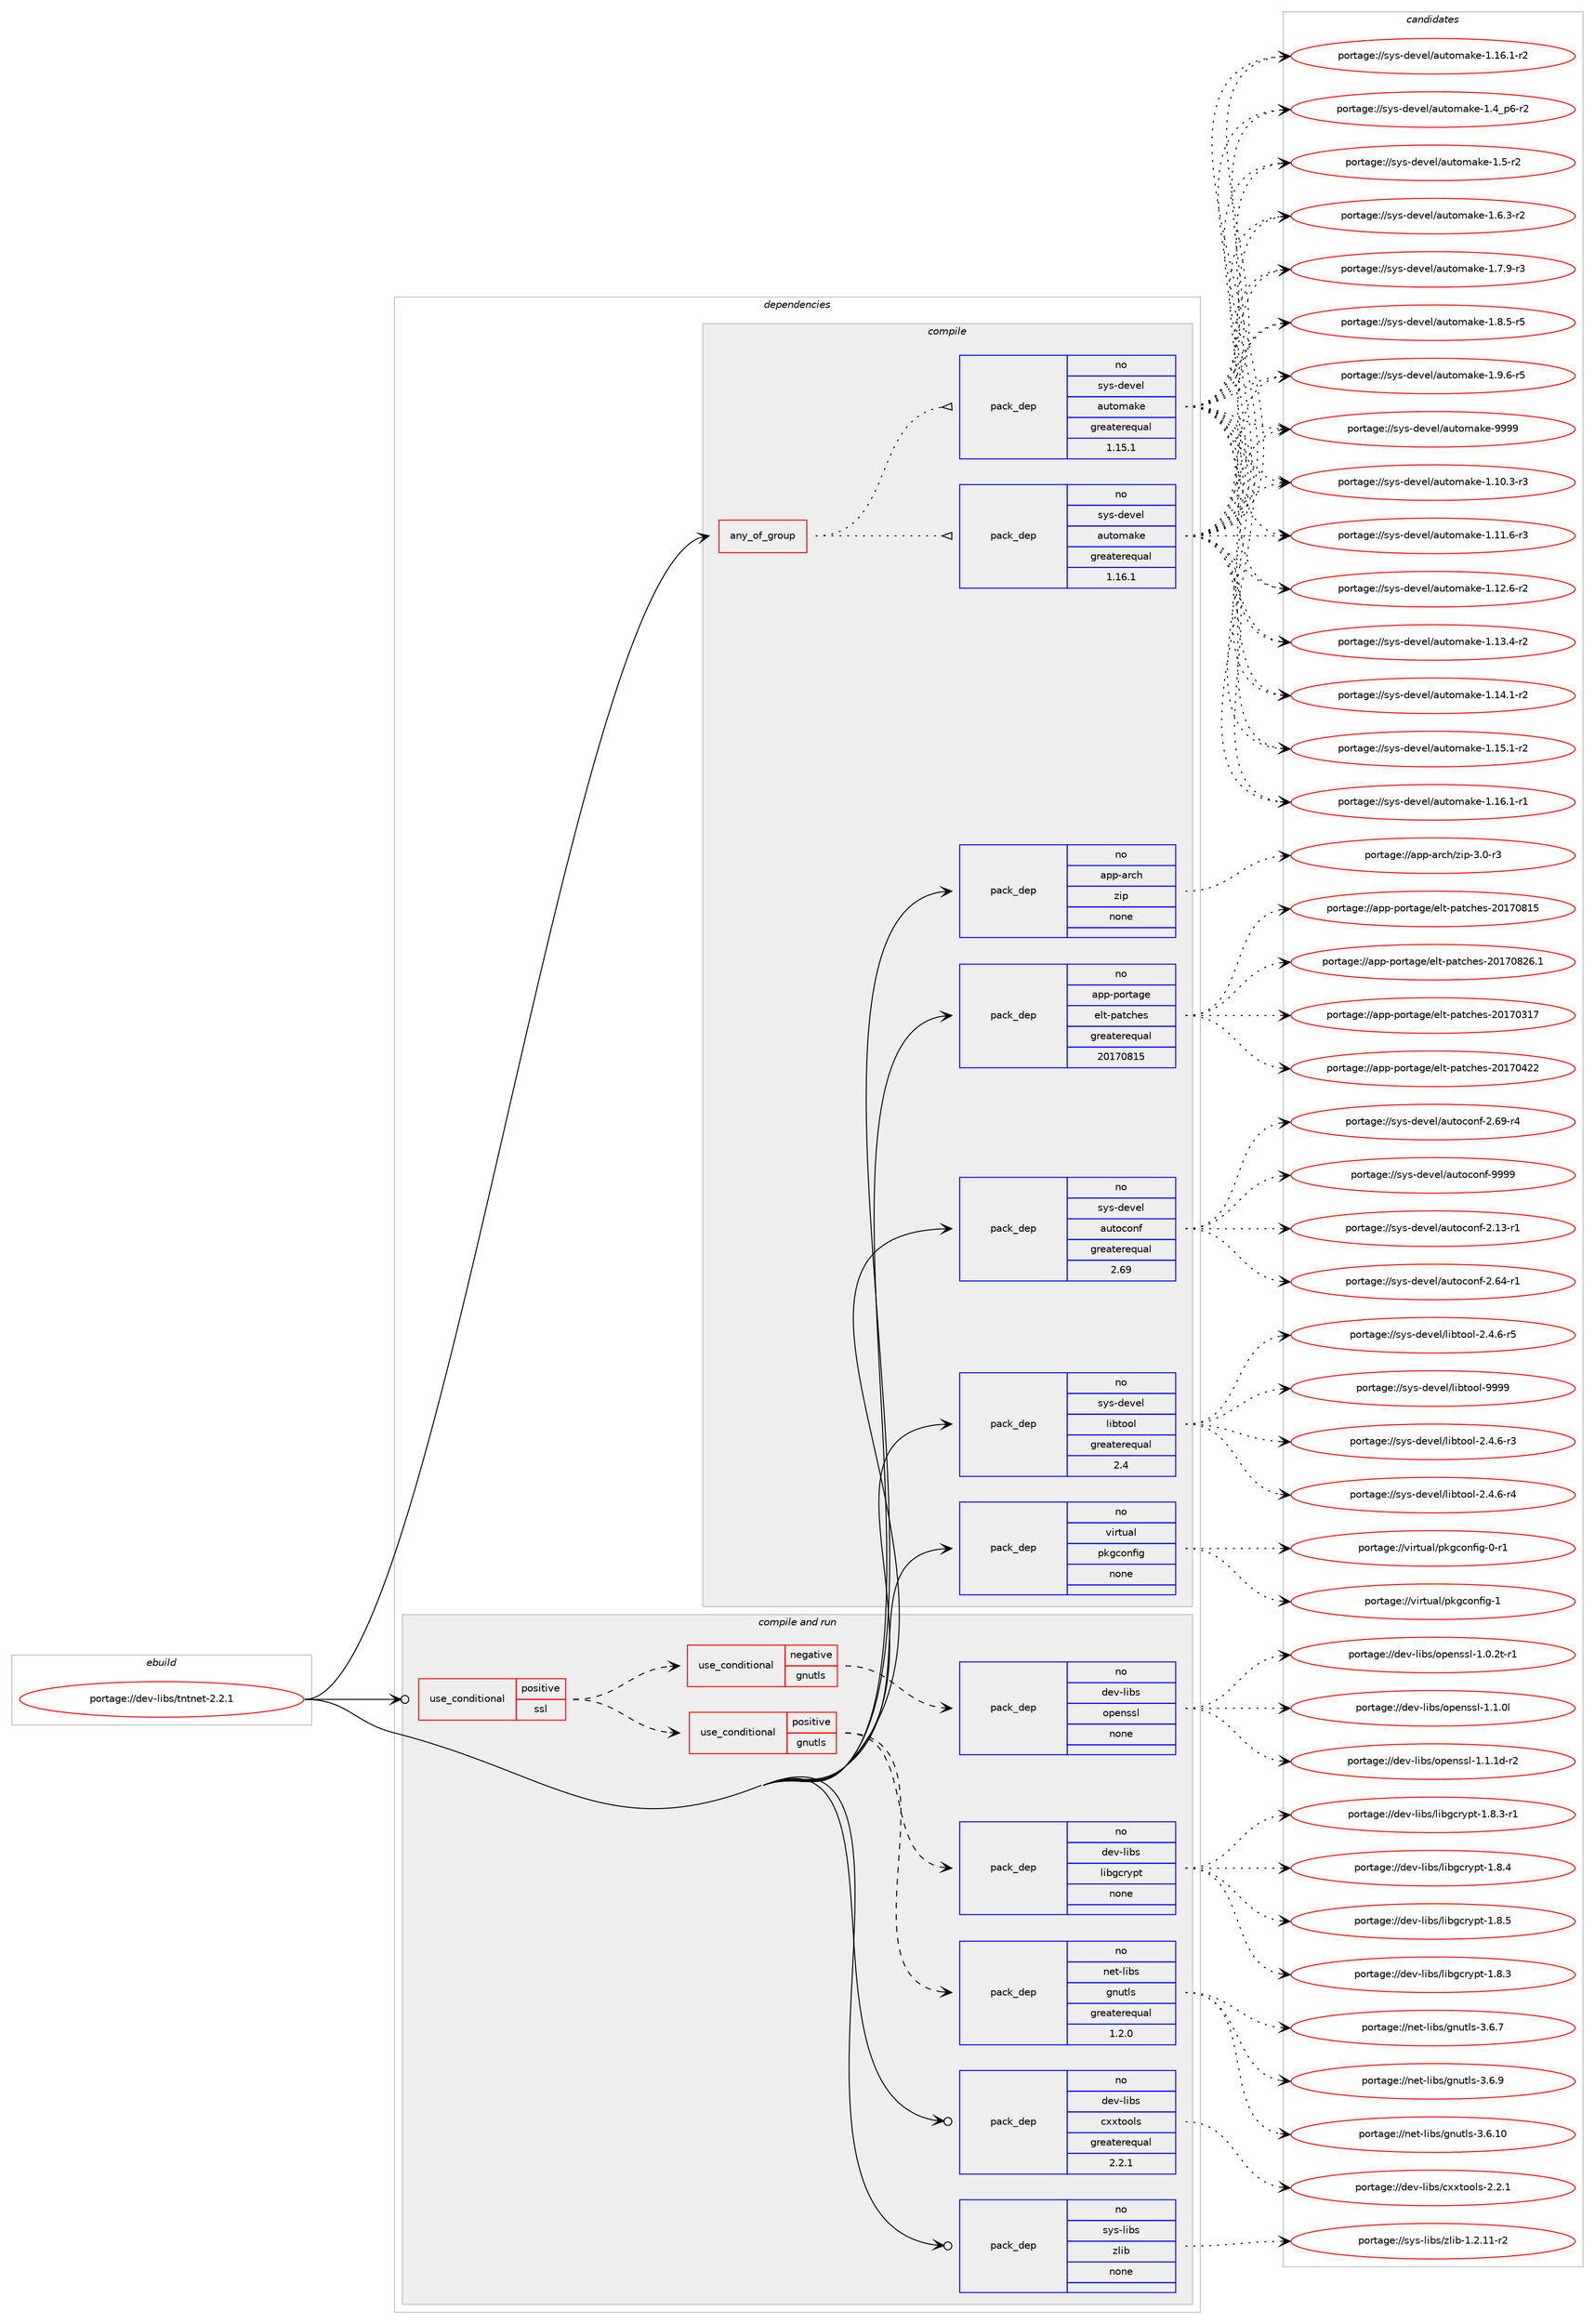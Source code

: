 digraph prolog {

# *************
# Graph options
# *************

newrank=true;
concentrate=true;
compound=true;
graph [rankdir=LR,fontname=Helvetica,fontsize=10,ranksep=1.5];#, ranksep=2.5, nodesep=0.2];
edge  [arrowhead=vee];
node  [fontname=Helvetica,fontsize=10];

# **********
# The ebuild
# **********

subgraph cluster_leftcol {
color=gray;
rank=same;
label=<<i>ebuild</i>>;
id [label="portage://dev-libs/tntnet-2.2.1", color=red, width=4, href="../dev-libs/tntnet-2.2.1.svg"];
}

# ****************
# The dependencies
# ****************

subgraph cluster_midcol {
color=gray;
label=<<i>dependencies</i>>;
subgraph cluster_compile {
fillcolor="#eeeeee";
style=filled;
label=<<i>compile</i>>;
subgraph any3056 {
dependency104065 [label=<<TABLE BORDER="0" CELLBORDER="1" CELLSPACING="0" CELLPADDING="4"><TR><TD CELLPADDING="10">any_of_group</TD></TR></TABLE>>, shape=none, color=red];subgraph pack79082 {
dependency104066 [label=<<TABLE BORDER="0" CELLBORDER="1" CELLSPACING="0" CELLPADDING="4" WIDTH="220"><TR><TD ROWSPAN="6" CELLPADDING="30">pack_dep</TD></TR><TR><TD WIDTH="110">no</TD></TR><TR><TD>sys-devel</TD></TR><TR><TD>automake</TD></TR><TR><TD>greaterequal</TD></TR><TR><TD>1.16.1</TD></TR></TABLE>>, shape=none, color=blue];
}
dependency104065:e -> dependency104066:w [weight=20,style="dotted",arrowhead="oinv"];
subgraph pack79083 {
dependency104067 [label=<<TABLE BORDER="0" CELLBORDER="1" CELLSPACING="0" CELLPADDING="4" WIDTH="220"><TR><TD ROWSPAN="6" CELLPADDING="30">pack_dep</TD></TR><TR><TD WIDTH="110">no</TD></TR><TR><TD>sys-devel</TD></TR><TR><TD>automake</TD></TR><TR><TD>greaterequal</TD></TR><TR><TD>1.15.1</TD></TR></TABLE>>, shape=none, color=blue];
}
dependency104065:e -> dependency104067:w [weight=20,style="dotted",arrowhead="oinv"];
}
id:e -> dependency104065:w [weight=20,style="solid",arrowhead="vee"];
subgraph pack79084 {
dependency104068 [label=<<TABLE BORDER="0" CELLBORDER="1" CELLSPACING="0" CELLPADDING="4" WIDTH="220"><TR><TD ROWSPAN="6" CELLPADDING="30">pack_dep</TD></TR><TR><TD WIDTH="110">no</TD></TR><TR><TD>app-arch</TD></TR><TR><TD>zip</TD></TR><TR><TD>none</TD></TR><TR><TD></TD></TR></TABLE>>, shape=none, color=blue];
}
id:e -> dependency104068:w [weight=20,style="solid",arrowhead="vee"];
subgraph pack79085 {
dependency104069 [label=<<TABLE BORDER="0" CELLBORDER="1" CELLSPACING="0" CELLPADDING="4" WIDTH="220"><TR><TD ROWSPAN="6" CELLPADDING="30">pack_dep</TD></TR><TR><TD WIDTH="110">no</TD></TR><TR><TD>app-portage</TD></TR><TR><TD>elt-patches</TD></TR><TR><TD>greaterequal</TD></TR><TR><TD>20170815</TD></TR></TABLE>>, shape=none, color=blue];
}
id:e -> dependency104069:w [weight=20,style="solid",arrowhead="vee"];
subgraph pack79086 {
dependency104070 [label=<<TABLE BORDER="0" CELLBORDER="1" CELLSPACING="0" CELLPADDING="4" WIDTH="220"><TR><TD ROWSPAN="6" CELLPADDING="30">pack_dep</TD></TR><TR><TD WIDTH="110">no</TD></TR><TR><TD>sys-devel</TD></TR><TR><TD>autoconf</TD></TR><TR><TD>greaterequal</TD></TR><TR><TD>2.69</TD></TR></TABLE>>, shape=none, color=blue];
}
id:e -> dependency104070:w [weight=20,style="solid",arrowhead="vee"];
subgraph pack79087 {
dependency104071 [label=<<TABLE BORDER="0" CELLBORDER="1" CELLSPACING="0" CELLPADDING="4" WIDTH="220"><TR><TD ROWSPAN="6" CELLPADDING="30">pack_dep</TD></TR><TR><TD WIDTH="110">no</TD></TR><TR><TD>sys-devel</TD></TR><TR><TD>libtool</TD></TR><TR><TD>greaterequal</TD></TR><TR><TD>2.4</TD></TR></TABLE>>, shape=none, color=blue];
}
id:e -> dependency104071:w [weight=20,style="solid",arrowhead="vee"];
subgraph pack79088 {
dependency104072 [label=<<TABLE BORDER="0" CELLBORDER="1" CELLSPACING="0" CELLPADDING="4" WIDTH="220"><TR><TD ROWSPAN="6" CELLPADDING="30">pack_dep</TD></TR><TR><TD WIDTH="110">no</TD></TR><TR><TD>virtual</TD></TR><TR><TD>pkgconfig</TD></TR><TR><TD>none</TD></TR><TR><TD></TD></TR></TABLE>>, shape=none, color=blue];
}
id:e -> dependency104072:w [weight=20,style="solid",arrowhead="vee"];
}
subgraph cluster_compileandrun {
fillcolor="#eeeeee";
style=filled;
label=<<i>compile and run</i>>;
subgraph cond21866 {
dependency104073 [label=<<TABLE BORDER="0" CELLBORDER="1" CELLSPACING="0" CELLPADDING="4"><TR><TD ROWSPAN="3" CELLPADDING="10">use_conditional</TD></TR><TR><TD>positive</TD></TR><TR><TD>ssl</TD></TR></TABLE>>, shape=none, color=red];
subgraph cond21867 {
dependency104074 [label=<<TABLE BORDER="0" CELLBORDER="1" CELLSPACING="0" CELLPADDING="4"><TR><TD ROWSPAN="3" CELLPADDING="10">use_conditional</TD></TR><TR><TD>positive</TD></TR><TR><TD>gnutls</TD></TR></TABLE>>, shape=none, color=red];
subgraph pack79089 {
dependency104075 [label=<<TABLE BORDER="0" CELLBORDER="1" CELLSPACING="0" CELLPADDING="4" WIDTH="220"><TR><TD ROWSPAN="6" CELLPADDING="30">pack_dep</TD></TR><TR><TD WIDTH="110">no</TD></TR><TR><TD>net-libs</TD></TR><TR><TD>gnutls</TD></TR><TR><TD>greaterequal</TD></TR><TR><TD>1.2.0</TD></TR></TABLE>>, shape=none, color=blue];
}
dependency104074:e -> dependency104075:w [weight=20,style="dashed",arrowhead="vee"];
subgraph pack79090 {
dependency104076 [label=<<TABLE BORDER="0" CELLBORDER="1" CELLSPACING="0" CELLPADDING="4" WIDTH="220"><TR><TD ROWSPAN="6" CELLPADDING="30">pack_dep</TD></TR><TR><TD WIDTH="110">no</TD></TR><TR><TD>dev-libs</TD></TR><TR><TD>libgcrypt</TD></TR><TR><TD>none</TD></TR><TR><TD></TD></TR></TABLE>>, shape=none, color=blue];
}
dependency104074:e -> dependency104076:w [weight=20,style="dashed",arrowhead="vee"];
}
dependency104073:e -> dependency104074:w [weight=20,style="dashed",arrowhead="vee"];
subgraph cond21868 {
dependency104077 [label=<<TABLE BORDER="0" CELLBORDER="1" CELLSPACING="0" CELLPADDING="4"><TR><TD ROWSPAN="3" CELLPADDING="10">use_conditional</TD></TR><TR><TD>negative</TD></TR><TR><TD>gnutls</TD></TR></TABLE>>, shape=none, color=red];
subgraph pack79091 {
dependency104078 [label=<<TABLE BORDER="0" CELLBORDER="1" CELLSPACING="0" CELLPADDING="4" WIDTH="220"><TR><TD ROWSPAN="6" CELLPADDING="30">pack_dep</TD></TR><TR><TD WIDTH="110">no</TD></TR><TR><TD>dev-libs</TD></TR><TR><TD>openssl</TD></TR><TR><TD>none</TD></TR><TR><TD></TD></TR></TABLE>>, shape=none, color=blue];
}
dependency104077:e -> dependency104078:w [weight=20,style="dashed",arrowhead="vee"];
}
dependency104073:e -> dependency104077:w [weight=20,style="dashed",arrowhead="vee"];
}
id:e -> dependency104073:w [weight=20,style="solid",arrowhead="odotvee"];
subgraph pack79092 {
dependency104079 [label=<<TABLE BORDER="0" CELLBORDER="1" CELLSPACING="0" CELLPADDING="4" WIDTH="220"><TR><TD ROWSPAN="6" CELLPADDING="30">pack_dep</TD></TR><TR><TD WIDTH="110">no</TD></TR><TR><TD>dev-libs</TD></TR><TR><TD>cxxtools</TD></TR><TR><TD>greaterequal</TD></TR><TR><TD>2.2.1</TD></TR></TABLE>>, shape=none, color=blue];
}
id:e -> dependency104079:w [weight=20,style="solid",arrowhead="odotvee"];
subgraph pack79093 {
dependency104080 [label=<<TABLE BORDER="0" CELLBORDER="1" CELLSPACING="0" CELLPADDING="4" WIDTH="220"><TR><TD ROWSPAN="6" CELLPADDING="30">pack_dep</TD></TR><TR><TD WIDTH="110">no</TD></TR><TR><TD>sys-libs</TD></TR><TR><TD>zlib</TD></TR><TR><TD>none</TD></TR><TR><TD></TD></TR></TABLE>>, shape=none, color=blue];
}
id:e -> dependency104080:w [weight=20,style="solid",arrowhead="odotvee"];
}
subgraph cluster_run {
fillcolor="#eeeeee";
style=filled;
label=<<i>run</i>>;
}
}

# **************
# The candidates
# **************

subgraph cluster_choices {
rank=same;
color=gray;
label=<<i>candidates</i>>;

subgraph choice79082 {
color=black;
nodesep=1;
choiceportage11512111545100101118101108479711711611110997107101454946494846514511451 [label="portage://sys-devel/automake-1.10.3-r3", color=red, width=4,href="../sys-devel/automake-1.10.3-r3.svg"];
choiceportage11512111545100101118101108479711711611110997107101454946494946544511451 [label="portage://sys-devel/automake-1.11.6-r3", color=red, width=4,href="../sys-devel/automake-1.11.6-r3.svg"];
choiceportage11512111545100101118101108479711711611110997107101454946495046544511450 [label="portage://sys-devel/automake-1.12.6-r2", color=red, width=4,href="../sys-devel/automake-1.12.6-r2.svg"];
choiceportage11512111545100101118101108479711711611110997107101454946495146524511450 [label="portage://sys-devel/automake-1.13.4-r2", color=red, width=4,href="../sys-devel/automake-1.13.4-r2.svg"];
choiceportage11512111545100101118101108479711711611110997107101454946495246494511450 [label="portage://sys-devel/automake-1.14.1-r2", color=red, width=4,href="../sys-devel/automake-1.14.1-r2.svg"];
choiceportage11512111545100101118101108479711711611110997107101454946495346494511450 [label="portage://sys-devel/automake-1.15.1-r2", color=red, width=4,href="../sys-devel/automake-1.15.1-r2.svg"];
choiceportage11512111545100101118101108479711711611110997107101454946495446494511449 [label="portage://sys-devel/automake-1.16.1-r1", color=red, width=4,href="../sys-devel/automake-1.16.1-r1.svg"];
choiceportage11512111545100101118101108479711711611110997107101454946495446494511450 [label="portage://sys-devel/automake-1.16.1-r2", color=red, width=4,href="../sys-devel/automake-1.16.1-r2.svg"];
choiceportage115121115451001011181011084797117116111109971071014549465295112544511450 [label="portage://sys-devel/automake-1.4_p6-r2", color=red, width=4,href="../sys-devel/automake-1.4_p6-r2.svg"];
choiceportage11512111545100101118101108479711711611110997107101454946534511450 [label="portage://sys-devel/automake-1.5-r2", color=red, width=4,href="../sys-devel/automake-1.5-r2.svg"];
choiceportage115121115451001011181011084797117116111109971071014549465446514511450 [label="portage://sys-devel/automake-1.6.3-r2", color=red, width=4,href="../sys-devel/automake-1.6.3-r2.svg"];
choiceportage115121115451001011181011084797117116111109971071014549465546574511451 [label="portage://sys-devel/automake-1.7.9-r3", color=red, width=4,href="../sys-devel/automake-1.7.9-r3.svg"];
choiceportage115121115451001011181011084797117116111109971071014549465646534511453 [label="portage://sys-devel/automake-1.8.5-r5", color=red, width=4,href="../sys-devel/automake-1.8.5-r5.svg"];
choiceportage115121115451001011181011084797117116111109971071014549465746544511453 [label="portage://sys-devel/automake-1.9.6-r5", color=red, width=4,href="../sys-devel/automake-1.9.6-r5.svg"];
choiceportage115121115451001011181011084797117116111109971071014557575757 [label="portage://sys-devel/automake-9999", color=red, width=4,href="../sys-devel/automake-9999.svg"];
dependency104066:e -> choiceportage11512111545100101118101108479711711611110997107101454946494846514511451:w [style=dotted,weight="100"];
dependency104066:e -> choiceportage11512111545100101118101108479711711611110997107101454946494946544511451:w [style=dotted,weight="100"];
dependency104066:e -> choiceportage11512111545100101118101108479711711611110997107101454946495046544511450:w [style=dotted,weight="100"];
dependency104066:e -> choiceportage11512111545100101118101108479711711611110997107101454946495146524511450:w [style=dotted,weight="100"];
dependency104066:e -> choiceportage11512111545100101118101108479711711611110997107101454946495246494511450:w [style=dotted,weight="100"];
dependency104066:e -> choiceportage11512111545100101118101108479711711611110997107101454946495346494511450:w [style=dotted,weight="100"];
dependency104066:e -> choiceportage11512111545100101118101108479711711611110997107101454946495446494511449:w [style=dotted,weight="100"];
dependency104066:e -> choiceportage11512111545100101118101108479711711611110997107101454946495446494511450:w [style=dotted,weight="100"];
dependency104066:e -> choiceportage115121115451001011181011084797117116111109971071014549465295112544511450:w [style=dotted,weight="100"];
dependency104066:e -> choiceportage11512111545100101118101108479711711611110997107101454946534511450:w [style=dotted,weight="100"];
dependency104066:e -> choiceportage115121115451001011181011084797117116111109971071014549465446514511450:w [style=dotted,weight="100"];
dependency104066:e -> choiceportage115121115451001011181011084797117116111109971071014549465546574511451:w [style=dotted,weight="100"];
dependency104066:e -> choiceportage115121115451001011181011084797117116111109971071014549465646534511453:w [style=dotted,weight="100"];
dependency104066:e -> choiceportage115121115451001011181011084797117116111109971071014549465746544511453:w [style=dotted,weight="100"];
dependency104066:e -> choiceportage115121115451001011181011084797117116111109971071014557575757:w [style=dotted,weight="100"];
}
subgraph choice79083 {
color=black;
nodesep=1;
choiceportage11512111545100101118101108479711711611110997107101454946494846514511451 [label="portage://sys-devel/automake-1.10.3-r3", color=red, width=4,href="../sys-devel/automake-1.10.3-r3.svg"];
choiceportage11512111545100101118101108479711711611110997107101454946494946544511451 [label="portage://sys-devel/automake-1.11.6-r3", color=red, width=4,href="../sys-devel/automake-1.11.6-r3.svg"];
choiceportage11512111545100101118101108479711711611110997107101454946495046544511450 [label="portage://sys-devel/automake-1.12.6-r2", color=red, width=4,href="../sys-devel/automake-1.12.6-r2.svg"];
choiceportage11512111545100101118101108479711711611110997107101454946495146524511450 [label="portage://sys-devel/automake-1.13.4-r2", color=red, width=4,href="../sys-devel/automake-1.13.4-r2.svg"];
choiceportage11512111545100101118101108479711711611110997107101454946495246494511450 [label="portage://sys-devel/automake-1.14.1-r2", color=red, width=4,href="../sys-devel/automake-1.14.1-r2.svg"];
choiceportage11512111545100101118101108479711711611110997107101454946495346494511450 [label="portage://sys-devel/automake-1.15.1-r2", color=red, width=4,href="../sys-devel/automake-1.15.1-r2.svg"];
choiceportage11512111545100101118101108479711711611110997107101454946495446494511449 [label="portage://sys-devel/automake-1.16.1-r1", color=red, width=4,href="../sys-devel/automake-1.16.1-r1.svg"];
choiceportage11512111545100101118101108479711711611110997107101454946495446494511450 [label="portage://sys-devel/automake-1.16.1-r2", color=red, width=4,href="../sys-devel/automake-1.16.1-r2.svg"];
choiceportage115121115451001011181011084797117116111109971071014549465295112544511450 [label="portage://sys-devel/automake-1.4_p6-r2", color=red, width=4,href="../sys-devel/automake-1.4_p6-r2.svg"];
choiceportage11512111545100101118101108479711711611110997107101454946534511450 [label="portage://sys-devel/automake-1.5-r2", color=red, width=4,href="../sys-devel/automake-1.5-r2.svg"];
choiceportage115121115451001011181011084797117116111109971071014549465446514511450 [label="portage://sys-devel/automake-1.6.3-r2", color=red, width=4,href="../sys-devel/automake-1.6.3-r2.svg"];
choiceportage115121115451001011181011084797117116111109971071014549465546574511451 [label="portage://sys-devel/automake-1.7.9-r3", color=red, width=4,href="../sys-devel/automake-1.7.9-r3.svg"];
choiceportage115121115451001011181011084797117116111109971071014549465646534511453 [label="portage://sys-devel/automake-1.8.5-r5", color=red, width=4,href="../sys-devel/automake-1.8.5-r5.svg"];
choiceportage115121115451001011181011084797117116111109971071014549465746544511453 [label="portage://sys-devel/automake-1.9.6-r5", color=red, width=4,href="../sys-devel/automake-1.9.6-r5.svg"];
choiceportage115121115451001011181011084797117116111109971071014557575757 [label="portage://sys-devel/automake-9999", color=red, width=4,href="../sys-devel/automake-9999.svg"];
dependency104067:e -> choiceportage11512111545100101118101108479711711611110997107101454946494846514511451:w [style=dotted,weight="100"];
dependency104067:e -> choiceportage11512111545100101118101108479711711611110997107101454946494946544511451:w [style=dotted,weight="100"];
dependency104067:e -> choiceportage11512111545100101118101108479711711611110997107101454946495046544511450:w [style=dotted,weight="100"];
dependency104067:e -> choiceportage11512111545100101118101108479711711611110997107101454946495146524511450:w [style=dotted,weight="100"];
dependency104067:e -> choiceportage11512111545100101118101108479711711611110997107101454946495246494511450:w [style=dotted,weight="100"];
dependency104067:e -> choiceportage11512111545100101118101108479711711611110997107101454946495346494511450:w [style=dotted,weight="100"];
dependency104067:e -> choiceportage11512111545100101118101108479711711611110997107101454946495446494511449:w [style=dotted,weight="100"];
dependency104067:e -> choiceportage11512111545100101118101108479711711611110997107101454946495446494511450:w [style=dotted,weight="100"];
dependency104067:e -> choiceportage115121115451001011181011084797117116111109971071014549465295112544511450:w [style=dotted,weight="100"];
dependency104067:e -> choiceportage11512111545100101118101108479711711611110997107101454946534511450:w [style=dotted,weight="100"];
dependency104067:e -> choiceportage115121115451001011181011084797117116111109971071014549465446514511450:w [style=dotted,weight="100"];
dependency104067:e -> choiceportage115121115451001011181011084797117116111109971071014549465546574511451:w [style=dotted,weight="100"];
dependency104067:e -> choiceportage115121115451001011181011084797117116111109971071014549465646534511453:w [style=dotted,weight="100"];
dependency104067:e -> choiceportage115121115451001011181011084797117116111109971071014549465746544511453:w [style=dotted,weight="100"];
dependency104067:e -> choiceportage115121115451001011181011084797117116111109971071014557575757:w [style=dotted,weight="100"];
}
subgraph choice79084 {
color=black;
nodesep=1;
choiceportage9711211245971149910447122105112455146484511451 [label="portage://app-arch/zip-3.0-r3", color=red, width=4,href="../app-arch/zip-3.0-r3.svg"];
dependency104068:e -> choiceportage9711211245971149910447122105112455146484511451:w [style=dotted,weight="100"];
}
subgraph choice79085 {
color=black;
nodesep=1;
choiceportage97112112451121111141169710310147101108116451129711699104101115455048495548514955 [label="portage://app-portage/elt-patches-20170317", color=red, width=4,href="../app-portage/elt-patches-20170317.svg"];
choiceportage97112112451121111141169710310147101108116451129711699104101115455048495548525050 [label="portage://app-portage/elt-patches-20170422", color=red, width=4,href="../app-portage/elt-patches-20170422.svg"];
choiceportage97112112451121111141169710310147101108116451129711699104101115455048495548564953 [label="portage://app-portage/elt-patches-20170815", color=red, width=4,href="../app-portage/elt-patches-20170815.svg"];
choiceportage971121124511211111411697103101471011081164511297116991041011154550484955485650544649 [label="portage://app-portage/elt-patches-20170826.1", color=red, width=4,href="../app-portage/elt-patches-20170826.1.svg"];
dependency104069:e -> choiceportage97112112451121111141169710310147101108116451129711699104101115455048495548514955:w [style=dotted,weight="100"];
dependency104069:e -> choiceportage97112112451121111141169710310147101108116451129711699104101115455048495548525050:w [style=dotted,weight="100"];
dependency104069:e -> choiceportage97112112451121111141169710310147101108116451129711699104101115455048495548564953:w [style=dotted,weight="100"];
dependency104069:e -> choiceportage971121124511211111411697103101471011081164511297116991041011154550484955485650544649:w [style=dotted,weight="100"];
}
subgraph choice79086 {
color=black;
nodesep=1;
choiceportage1151211154510010111810110847971171161119911111010245504649514511449 [label="portage://sys-devel/autoconf-2.13-r1", color=red, width=4,href="../sys-devel/autoconf-2.13-r1.svg"];
choiceportage1151211154510010111810110847971171161119911111010245504654524511449 [label="portage://sys-devel/autoconf-2.64-r1", color=red, width=4,href="../sys-devel/autoconf-2.64-r1.svg"];
choiceportage1151211154510010111810110847971171161119911111010245504654574511452 [label="portage://sys-devel/autoconf-2.69-r4", color=red, width=4,href="../sys-devel/autoconf-2.69-r4.svg"];
choiceportage115121115451001011181011084797117116111991111101024557575757 [label="portage://sys-devel/autoconf-9999", color=red, width=4,href="../sys-devel/autoconf-9999.svg"];
dependency104070:e -> choiceportage1151211154510010111810110847971171161119911111010245504649514511449:w [style=dotted,weight="100"];
dependency104070:e -> choiceportage1151211154510010111810110847971171161119911111010245504654524511449:w [style=dotted,weight="100"];
dependency104070:e -> choiceportage1151211154510010111810110847971171161119911111010245504654574511452:w [style=dotted,weight="100"];
dependency104070:e -> choiceportage115121115451001011181011084797117116111991111101024557575757:w [style=dotted,weight="100"];
}
subgraph choice79087 {
color=black;
nodesep=1;
choiceportage1151211154510010111810110847108105981161111111084550465246544511451 [label="portage://sys-devel/libtool-2.4.6-r3", color=red, width=4,href="../sys-devel/libtool-2.4.6-r3.svg"];
choiceportage1151211154510010111810110847108105981161111111084550465246544511452 [label="portage://sys-devel/libtool-2.4.6-r4", color=red, width=4,href="../sys-devel/libtool-2.4.6-r4.svg"];
choiceportage1151211154510010111810110847108105981161111111084550465246544511453 [label="portage://sys-devel/libtool-2.4.6-r5", color=red, width=4,href="../sys-devel/libtool-2.4.6-r5.svg"];
choiceportage1151211154510010111810110847108105981161111111084557575757 [label="portage://sys-devel/libtool-9999", color=red, width=4,href="../sys-devel/libtool-9999.svg"];
dependency104071:e -> choiceportage1151211154510010111810110847108105981161111111084550465246544511451:w [style=dotted,weight="100"];
dependency104071:e -> choiceportage1151211154510010111810110847108105981161111111084550465246544511452:w [style=dotted,weight="100"];
dependency104071:e -> choiceportage1151211154510010111810110847108105981161111111084550465246544511453:w [style=dotted,weight="100"];
dependency104071:e -> choiceportage1151211154510010111810110847108105981161111111084557575757:w [style=dotted,weight="100"];
}
subgraph choice79088 {
color=black;
nodesep=1;
choiceportage11810511411611797108471121071039911111010210510345484511449 [label="portage://virtual/pkgconfig-0-r1", color=red, width=4,href="../virtual/pkgconfig-0-r1.svg"];
choiceportage1181051141161179710847112107103991111101021051034549 [label="portage://virtual/pkgconfig-1", color=red, width=4,href="../virtual/pkgconfig-1.svg"];
dependency104072:e -> choiceportage11810511411611797108471121071039911111010210510345484511449:w [style=dotted,weight="100"];
dependency104072:e -> choiceportage1181051141161179710847112107103991111101021051034549:w [style=dotted,weight="100"];
}
subgraph choice79089 {
color=black;
nodesep=1;
choiceportage11010111645108105981154710311011711610811545514654464948 [label="portage://net-libs/gnutls-3.6.10", color=red, width=4,href="../net-libs/gnutls-3.6.10.svg"];
choiceportage110101116451081059811547103110117116108115455146544655 [label="portage://net-libs/gnutls-3.6.7", color=red, width=4,href="../net-libs/gnutls-3.6.7.svg"];
choiceportage110101116451081059811547103110117116108115455146544657 [label="portage://net-libs/gnutls-3.6.9", color=red, width=4,href="../net-libs/gnutls-3.6.9.svg"];
dependency104075:e -> choiceportage11010111645108105981154710311011711610811545514654464948:w [style=dotted,weight="100"];
dependency104075:e -> choiceportage110101116451081059811547103110117116108115455146544655:w [style=dotted,weight="100"];
dependency104075:e -> choiceportage110101116451081059811547103110117116108115455146544657:w [style=dotted,weight="100"];
}
subgraph choice79090 {
color=black;
nodesep=1;
choiceportage1001011184510810598115471081059810399114121112116454946564651 [label="portage://dev-libs/libgcrypt-1.8.3", color=red, width=4,href="../dev-libs/libgcrypt-1.8.3.svg"];
choiceportage10010111845108105981154710810598103991141211121164549465646514511449 [label="portage://dev-libs/libgcrypt-1.8.3-r1", color=red, width=4,href="../dev-libs/libgcrypt-1.8.3-r1.svg"];
choiceportage1001011184510810598115471081059810399114121112116454946564652 [label="portage://dev-libs/libgcrypt-1.8.4", color=red, width=4,href="../dev-libs/libgcrypt-1.8.4.svg"];
choiceportage1001011184510810598115471081059810399114121112116454946564653 [label="portage://dev-libs/libgcrypt-1.8.5", color=red, width=4,href="../dev-libs/libgcrypt-1.8.5.svg"];
dependency104076:e -> choiceportage1001011184510810598115471081059810399114121112116454946564651:w [style=dotted,weight="100"];
dependency104076:e -> choiceportage10010111845108105981154710810598103991141211121164549465646514511449:w [style=dotted,weight="100"];
dependency104076:e -> choiceportage1001011184510810598115471081059810399114121112116454946564652:w [style=dotted,weight="100"];
dependency104076:e -> choiceportage1001011184510810598115471081059810399114121112116454946564653:w [style=dotted,weight="100"];
}
subgraph choice79091 {
color=black;
nodesep=1;
choiceportage1001011184510810598115471111121011101151151084549464846501164511449 [label="portage://dev-libs/openssl-1.0.2t-r1", color=red, width=4,href="../dev-libs/openssl-1.0.2t-r1.svg"];
choiceportage100101118451081059811547111112101110115115108454946494648108 [label="portage://dev-libs/openssl-1.1.0l", color=red, width=4,href="../dev-libs/openssl-1.1.0l.svg"];
choiceportage1001011184510810598115471111121011101151151084549464946491004511450 [label="portage://dev-libs/openssl-1.1.1d-r2", color=red, width=4,href="../dev-libs/openssl-1.1.1d-r2.svg"];
dependency104078:e -> choiceportage1001011184510810598115471111121011101151151084549464846501164511449:w [style=dotted,weight="100"];
dependency104078:e -> choiceportage100101118451081059811547111112101110115115108454946494648108:w [style=dotted,weight="100"];
dependency104078:e -> choiceportage1001011184510810598115471111121011101151151084549464946491004511450:w [style=dotted,weight="100"];
}
subgraph choice79092 {
color=black;
nodesep=1;
choiceportage10010111845108105981154799120120116111111108115455046504649 [label="portage://dev-libs/cxxtools-2.2.1", color=red, width=4,href="../dev-libs/cxxtools-2.2.1.svg"];
dependency104079:e -> choiceportage10010111845108105981154799120120116111111108115455046504649:w [style=dotted,weight="100"];
}
subgraph choice79093 {
color=black;
nodesep=1;
choiceportage11512111545108105981154712210810598454946504649494511450 [label="portage://sys-libs/zlib-1.2.11-r2", color=red, width=4,href="../sys-libs/zlib-1.2.11-r2.svg"];
dependency104080:e -> choiceportage11512111545108105981154712210810598454946504649494511450:w [style=dotted,weight="100"];
}
}

}
